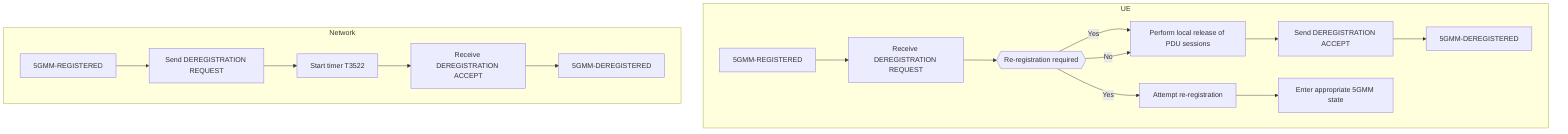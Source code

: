 graph TD
    subgraph UE
    A["5GMM-REGISTERED"];
    B["Receive DEREGISTRATION REQUEST"];
    C{{"Re-registration required"}};
    D["Perform local release of PDU sessions"];
    E["Send DEREGISTRATION ACCEPT"];
    F["5GMM-DEREGISTERED"];
    G["Attempt re-registration"];
    H["Enter appropriate 5GMM state"];
    B --> C;
    C --> |Yes| D;
    C --> |No| D;
    D --> E;
    E --> F;
    C --> |Yes| G;
    G --> H;
    end
    subgraph Network
    X["5GMM-REGISTERED"];
    Y["Send DEREGISTRATION REQUEST"];
    Z["Start timer T3522"];
    A1["Receive DEREGISTRATION ACCEPT"];
    A2["5GMM-DEREGISTERED"];
    X --> Y;
    Y --> Z;
    Z --> A1;
    A1 --> A2;
    end
    A --> B;